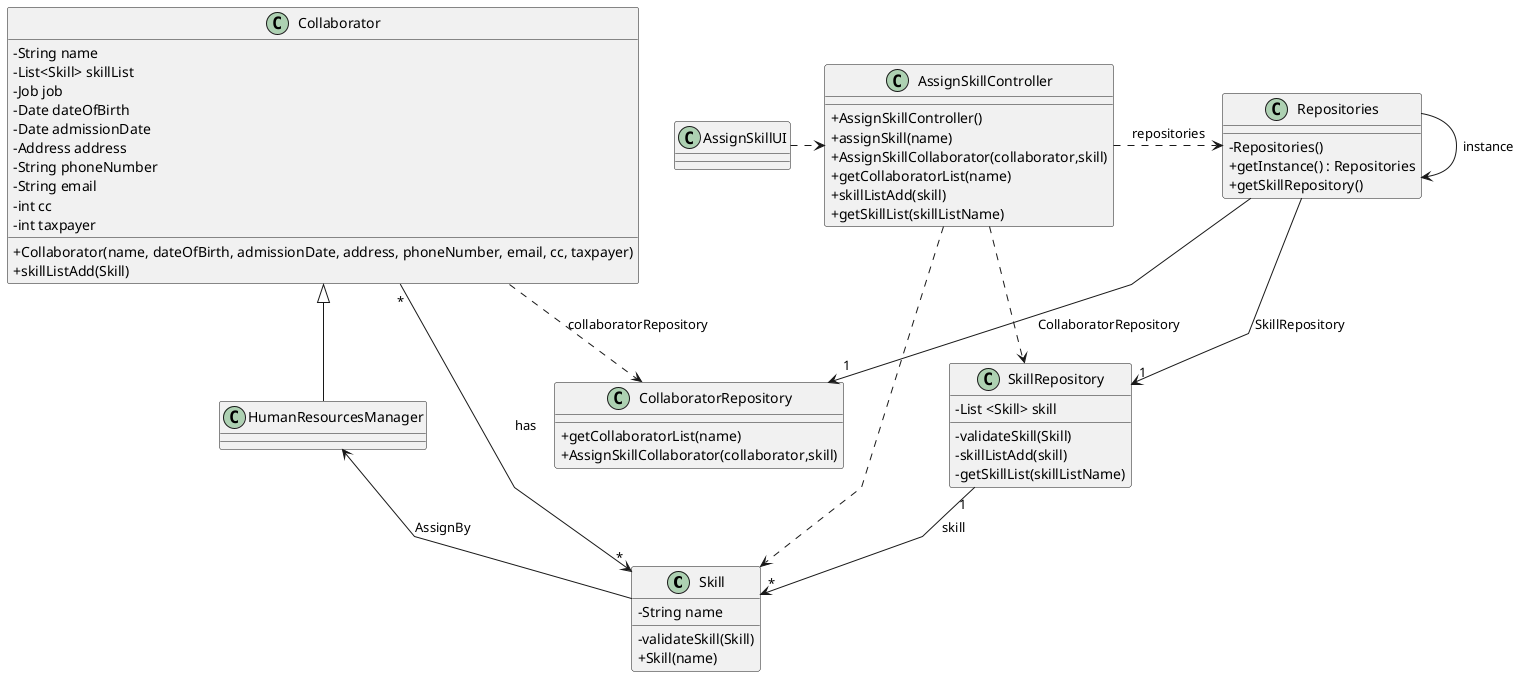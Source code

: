 @startuml
'skinparam monochrome true
skinparam packageStyle rectangle
skinparam shadowing false
skinparam linetype polyline
'skinparam linetype orto

skinparam classAttributeIconSize 0

'left to right direction

class Skill {
    - String name
    - validateSkill(Skill)
    + Skill(name)
}

class AssignSkillController {

    + AssignSkillController()
    + assignSkill(name)
    + AssignSkillCollaborator(collaborator,skill)
    + getCollaboratorList(name)
    + skillListAdd(skill)
    + getSkillList(skillListName)
}

class AssignSkillUI {
}

class Collaborator {
    -String name
    -List<Skill> skillList
    -Job job
    -Date dateOfBirth
    -Date admissionDate
    -Address address
    -String phoneNumber
    -String email
    -int cc
    -int taxpayer

    + Collaborator(name, dateOfBirth, admissionDate, address, phoneNumber, email, cc, taxpayer)
    +skillListAdd(Skill)
}

class HumanResourcesManager {
}

class Repositories {

    - Repositories()
    + getInstance() : Repositories
    + getSkillRepository()
}

class SkillRepository {
    - List <Skill> skill
    - validateSkill(Skill)
    - skillListAdd(skill)
    - getSkillList(skillListName)

}

AssignSkillController .> Repositories : repositories
AssignSkillUI .> AssignSkillController
Repositories -> Repositories : instance
Repositories --> "1" CollaboratorRepository : CollaboratorRepository
Repositories --> "1" SkillRepository : SkillRepository
SkillRepository "1" --> "*" Skill : skill
Collaborator  <|--  HumanResourcesManager
AssignSkillController ..> Skill
AssignSkillController ..> SkillRepository

HumanResourcesManager <--  Skill: AssignBy
Collaborator "*" --> "*" Skill : has
Collaborator .> CollaboratorRepository : collaboratorRepository

class CollaboratorRepository {

+getCollaboratorList(name)
+AssignSkillCollaborator(collaborator,skill)
}

@enduml